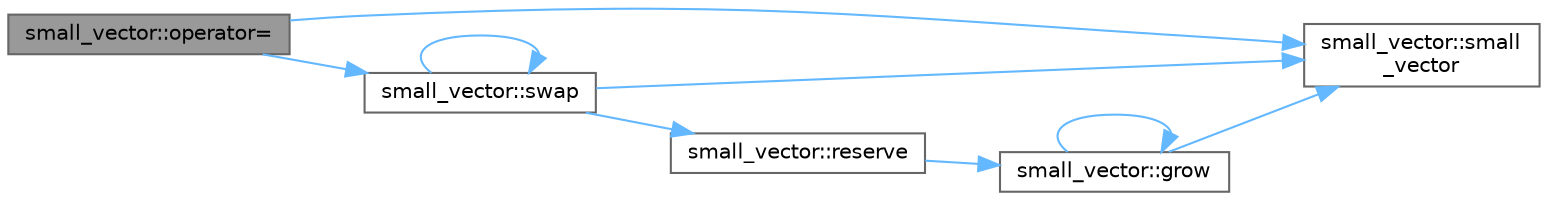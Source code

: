 digraph "small_vector::operator="
{
 // LATEX_PDF_SIZE
  bgcolor="transparent";
  edge [fontname=Helvetica,fontsize=10,labelfontname=Helvetica,labelfontsize=10];
  node [fontname=Helvetica,fontsize=10,shape=box,height=0.2,width=0.4];
  rankdir="LR";
  Node1 [id="Node000001",label="small_vector::operator=",height=0.2,width=0.4,color="gray40", fillcolor="grey60", style="filled", fontcolor="black",tooltip=" "];
  Node1 -> Node2 [id="edge1_Node000001_Node000002",color="steelblue1",style="solid",tooltip=" "];
  Node2 [id="Node000002",label="small_vector::small\l_vector",height=0.2,width=0.4,color="grey40", fillcolor="white", style="filled",URL="$classsmall__vector.html#ae27be940eb15382ebf839529faf6547a",tooltip=" "];
  Node1 -> Node3 [id="edge2_Node000001_Node000003",color="steelblue1",style="solid",tooltip=" "];
  Node3 [id="Node000003",label="small_vector::swap",height=0.2,width=0.4,color="grey40", fillcolor="white", style="filled",URL="$classsmall__vector.html#abac57c666aa874e728b950816433fb27",tooltip=" "];
  Node3 -> Node4 [id="edge3_Node000003_Node000004",color="steelblue1",style="solid",tooltip=" "];
  Node4 [id="Node000004",label="small_vector::reserve",height=0.2,width=0.4,color="grey40", fillcolor="white", style="filled",URL="$classsmall__vector.html#a0a6036d6c44560c6356c479f394981ba",tooltip=" "];
  Node4 -> Node5 [id="edge4_Node000004_Node000005",color="steelblue1",style="solid",tooltip=" "];
  Node5 [id="Node000005",label="small_vector::grow",height=0.2,width=0.4,color="grey40", fillcolor="white", style="filled",URL="$classsmall__vector.html#a82e4f6c771806b197b681e297ff2bb28",tooltip=" "];
  Node5 -> Node5 [id="edge5_Node000005_Node000005",color="steelblue1",style="solid",tooltip=" "];
  Node5 -> Node2 [id="edge6_Node000005_Node000002",color="steelblue1",style="solid",tooltip=" "];
  Node3 -> Node2 [id="edge7_Node000003_Node000002",color="steelblue1",style="solid",tooltip=" "];
  Node3 -> Node3 [id="edge8_Node000003_Node000003",color="steelblue1",style="solid",tooltip=" "];
}

